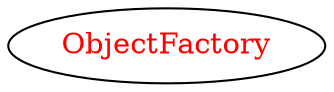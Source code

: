 digraph dependencyGraph {
 concentrate=true;
 ranksep="2.0";
 rankdir="LR"; 
 splines="ortho";
"ObjectFactory" [fontcolor="red"];
}